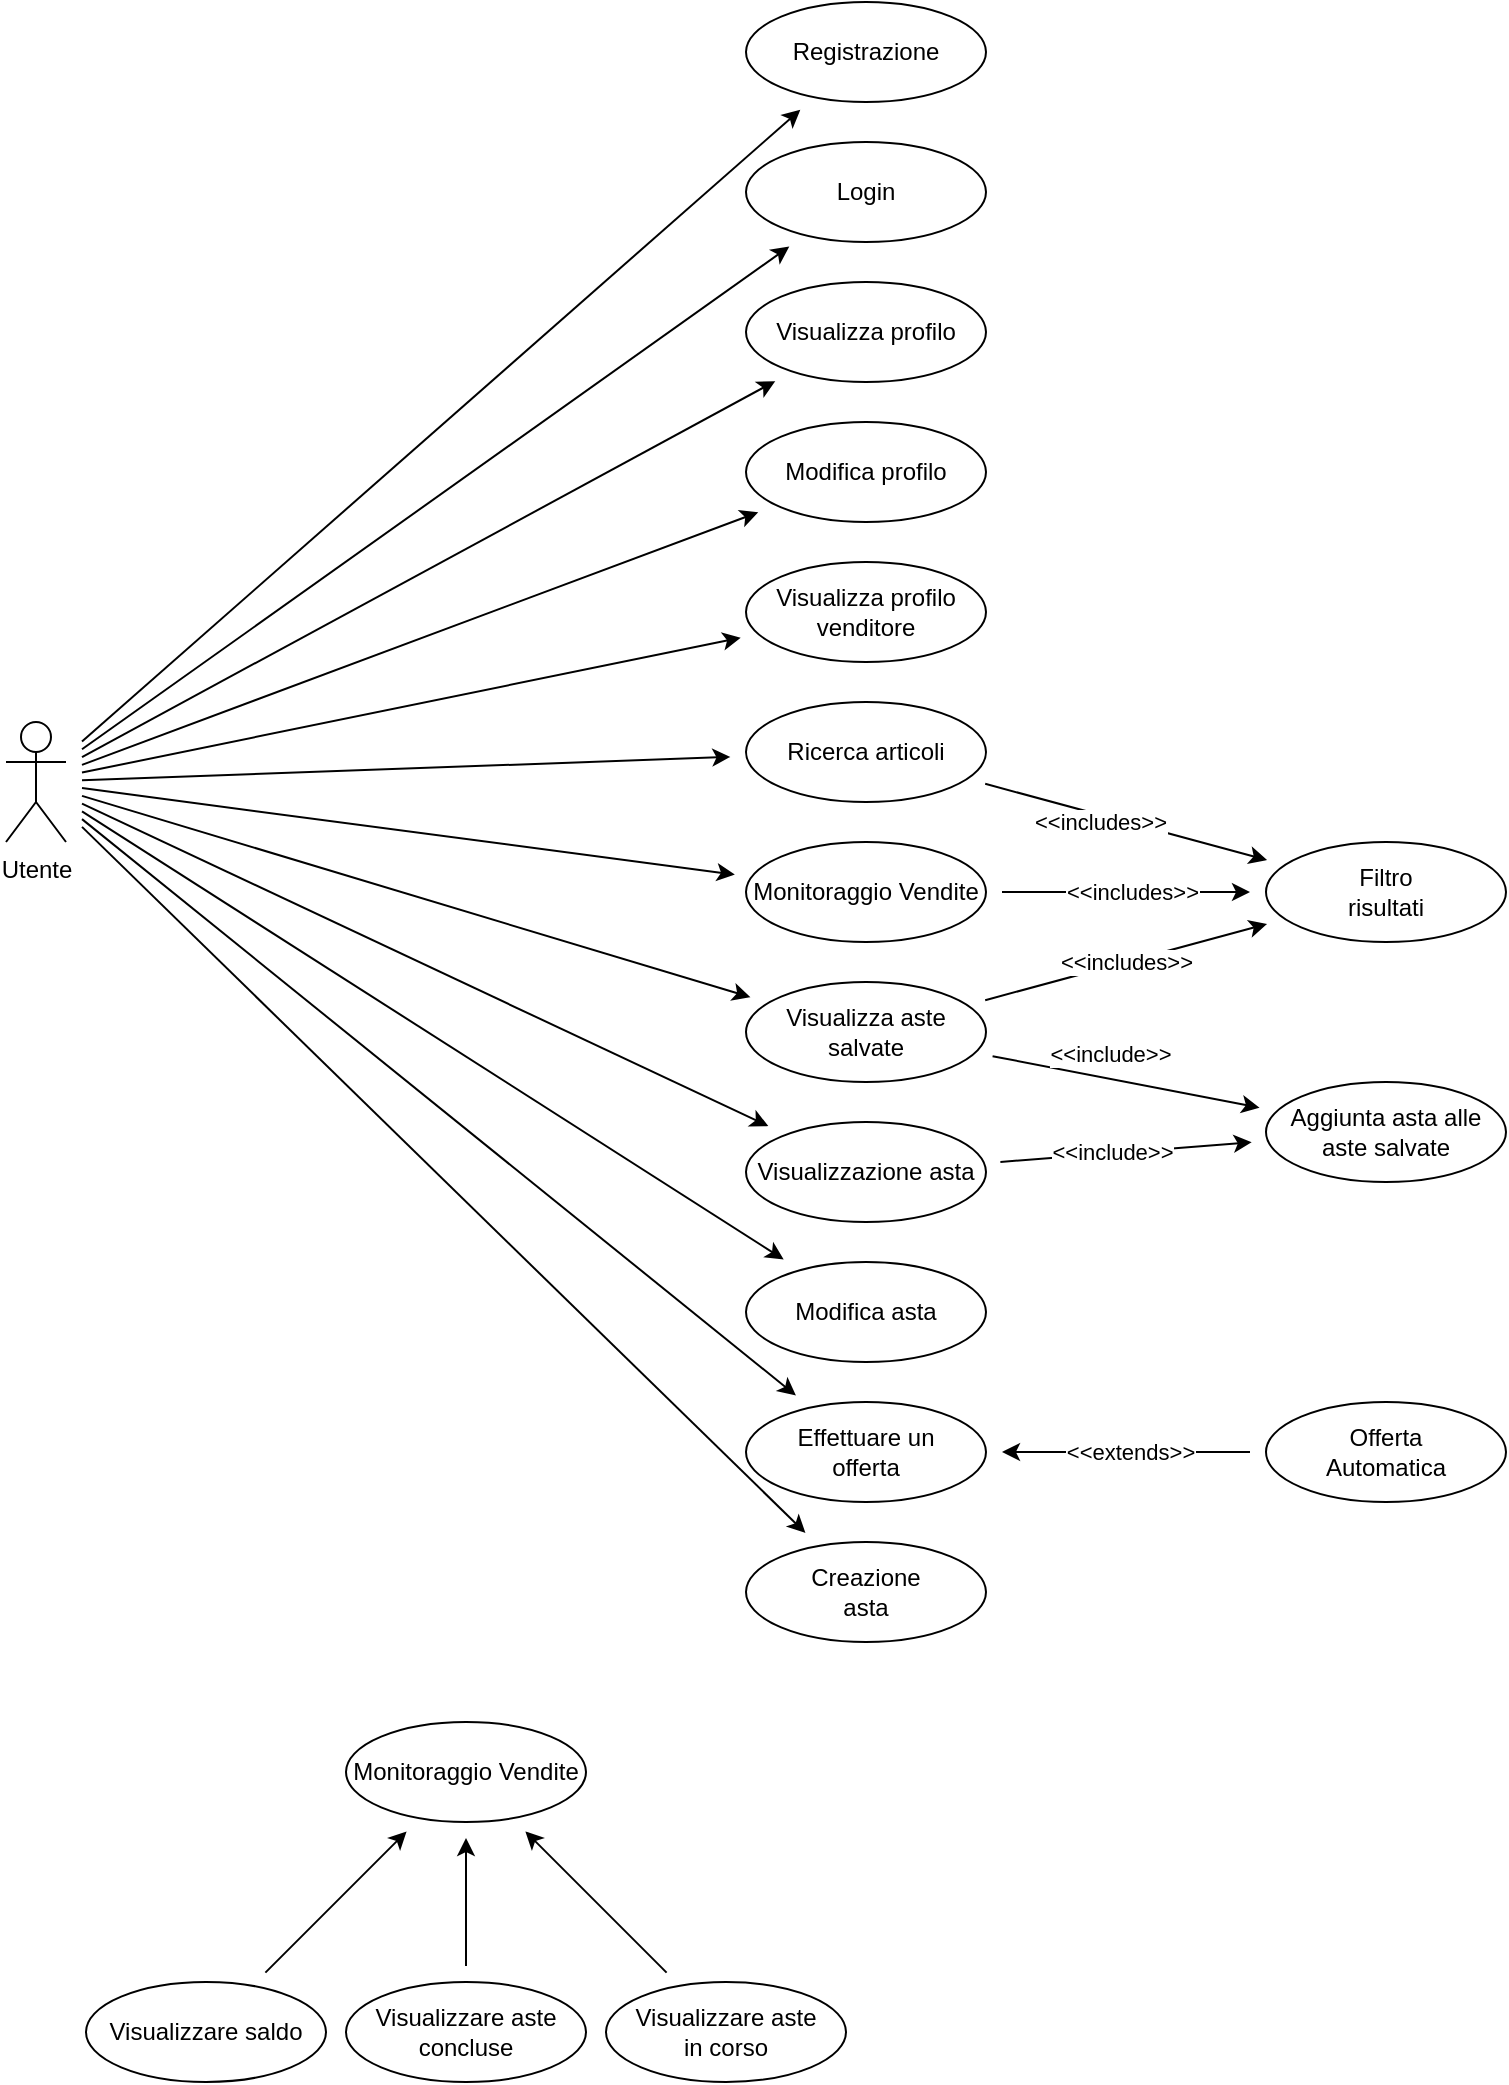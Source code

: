 <mxfile version="24.2.2" type="google">
  <diagram name="Page-1" id="b_zJH3Sg9wVDs8cVNdYo">
    <mxGraphModel grid="1" page="1" gridSize="10" guides="1" tooltips="1" connect="1" arrows="1" fold="1" pageScale="1" pageWidth="850" pageHeight="1100" math="0" shadow="0">
      <root>
        <mxCell id="0" />
        <mxCell id="1" parent="0" />
        <mxCell id="v-7fdCc3VSDNyAbIxO-M-3" style="rounded=0;orthogonalLoop=1;jettySize=auto;html=1;targetPerimeterSpacing=8;sourcePerimeterSpacing=8;" edge="1" parent="1" source="v-7fdCc3VSDNyAbIxO-M-1" target="v-7fdCc3VSDNyAbIxO-M-2">
          <mxGeometry relative="1" as="geometry" />
        </mxCell>
        <mxCell id="BVloae3xDj17n_l1J_KQ-1" style="edgeStyle=none;shape=connector;rounded=0;orthogonalLoop=1;jettySize=auto;html=1;labelBackgroundColor=default;strokeColor=default;align=center;verticalAlign=middle;fontFamily=Helvetica;fontSize=11;fontColor=default;endArrow=classic;sourcePerimeterSpacing=8;targetPerimeterSpacing=8;" edge="1" parent="1" source="v-7fdCc3VSDNyAbIxO-M-1" target="v-7fdCc3VSDNyAbIxO-M-4">
          <mxGeometry relative="1" as="geometry" />
        </mxCell>
        <mxCell id="BVloae3xDj17n_l1J_KQ-3" style="edgeStyle=none;shape=connector;rounded=0;orthogonalLoop=1;jettySize=auto;html=1;labelBackgroundColor=default;strokeColor=default;align=center;verticalAlign=middle;fontFamily=Helvetica;fontSize=11;fontColor=default;endArrow=classic;sourcePerimeterSpacing=8;targetPerimeterSpacing=8;" edge="1" parent="1" source="v-7fdCc3VSDNyAbIxO-M-1" target="v-7fdCc3VSDNyAbIxO-M-6">
          <mxGeometry relative="1" as="geometry" />
        </mxCell>
        <mxCell id="BVloae3xDj17n_l1J_KQ-4" style="edgeStyle=none;shape=connector;rounded=0;orthogonalLoop=1;jettySize=auto;html=1;labelBackgroundColor=default;strokeColor=default;align=center;verticalAlign=middle;fontFamily=Helvetica;fontSize=11;fontColor=default;endArrow=classic;sourcePerimeterSpacing=8;targetPerimeterSpacing=8;" edge="1" parent="1" source="v-7fdCc3VSDNyAbIxO-M-1" target="_Y4zRGpn23lwM58amZcz-3">
          <mxGeometry relative="1" as="geometry" />
        </mxCell>
        <mxCell id="BVloae3xDj17n_l1J_KQ-5" style="edgeStyle=none;shape=connector;rounded=0;orthogonalLoop=1;jettySize=auto;html=1;labelBackgroundColor=default;strokeColor=default;align=center;verticalAlign=middle;fontFamily=Helvetica;fontSize=11;fontColor=default;endArrow=classic;sourcePerimeterSpacing=8;targetPerimeterSpacing=8;" edge="1" parent="1" source="v-7fdCc3VSDNyAbIxO-M-1" target="_Y4zRGpn23lwM58amZcz-16">
          <mxGeometry relative="1" as="geometry" />
        </mxCell>
        <mxCell id="BVloae3xDj17n_l1J_KQ-8" style="edgeStyle=none;shape=connector;rounded=0;orthogonalLoop=1;jettySize=auto;html=1;labelBackgroundColor=default;strokeColor=default;align=center;verticalAlign=middle;fontFamily=Helvetica;fontSize=11;fontColor=default;endArrow=classic;sourcePerimeterSpacing=8;targetPerimeterSpacing=8;" edge="1" parent="1" source="v-7fdCc3VSDNyAbIxO-M-1" target="BVloae3xDj17n_l1J_KQ-6">
          <mxGeometry relative="1" as="geometry" />
        </mxCell>
        <mxCell id="BVloae3xDj17n_l1J_KQ-22" style="edgeStyle=none;shape=connector;rounded=0;orthogonalLoop=1;jettySize=auto;html=1;labelBackgroundColor=default;strokeColor=default;align=center;verticalAlign=middle;fontFamily=Helvetica;fontSize=11;fontColor=default;endArrow=classic;sourcePerimeterSpacing=8;targetPerimeterSpacing=8;" edge="1" parent="1" source="v-7fdCc3VSDNyAbIxO-M-1" target="_Y4zRGpn23lwM58amZcz-12">
          <mxGeometry relative="1" as="geometry" />
        </mxCell>
        <mxCell id="BVloae3xDj17n_l1J_KQ-24" style="edgeStyle=none;shape=connector;rounded=0;orthogonalLoop=1;jettySize=auto;html=1;labelBackgroundColor=default;strokeColor=default;align=center;verticalAlign=middle;fontFamily=Helvetica;fontSize=11;fontColor=default;endArrow=classic;sourcePerimeterSpacing=8;targetPerimeterSpacing=8;" edge="1" parent="1" source="v-7fdCc3VSDNyAbIxO-M-1" target="BVloae3xDj17n_l1J_KQ-23">
          <mxGeometry relative="1" as="geometry" />
        </mxCell>
        <mxCell id="xHKkMoLyGsw5ubgnT-hc-3" style="edgeStyle=none;rounded=0;orthogonalLoop=1;jettySize=auto;html=1;strokeColor=default;align=center;verticalAlign=middle;fontFamily=Helvetica;fontSize=11;fontColor=default;labelBackgroundColor=default;endArrow=classic;sourcePerimeterSpacing=8;targetPerimeterSpacing=8;" edge="1" parent="1" source="v-7fdCc3VSDNyAbIxO-M-1" target="xHKkMoLyGsw5ubgnT-hc-1">
          <mxGeometry relative="1" as="geometry" />
        </mxCell>
        <mxCell id="xHKkMoLyGsw5ubgnT-hc-5" style="edgeStyle=none;rounded=0;orthogonalLoop=1;jettySize=auto;html=1;strokeColor=default;align=center;verticalAlign=middle;fontFamily=Helvetica;fontSize=11;fontColor=default;labelBackgroundColor=default;endArrow=classic;sourcePerimeterSpacing=8;targetPerimeterSpacing=8;" edge="1" parent="1" source="v-7fdCc3VSDNyAbIxO-M-1" target="xHKkMoLyGsw5ubgnT-hc-4">
          <mxGeometry relative="1" as="geometry" />
        </mxCell>
        <mxCell id="xHKkMoLyGsw5ubgnT-hc-9" style="edgeStyle=none;rounded=0;orthogonalLoop=1;jettySize=auto;html=1;strokeColor=default;align=center;verticalAlign=middle;fontFamily=Helvetica;fontSize=11;fontColor=default;labelBackgroundColor=default;endArrow=classic;sourcePerimeterSpacing=8;targetPerimeterSpacing=8;" edge="1" parent="1" source="v-7fdCc3VSDNyAbIxO-M-1" target="xHKkMoLyGsw5ubgnT-hc-8">
          <mxGeometry relative="1" as="geometry" />
        </mxCell>
        <mxCell id="RWKme1ye9dwasMcwqmjX-3" style="edgeStyle=none;rounded=0;orthogonalLoop=1;jettySize=auto;html=1;strokeColor=default;align=center;verticalAlign=middle;fontFamily=Helvetica;fontSize=11;fontColor=default;labelBackgroundColor=default;endArrow=classic;sourcePerimeterSpacing=8;targetPerimeterSpacing=8;" edge="1" parent="1" source="v-7fdCc3VSDNyAbIxO-M-1" target="pUck2fZG8C2ryXCL0jZi-1">
          <mxGeometry relative="1" as="geometry" />
        </mxCell>
        <mxCell id="v-7fdCc3VSDNyAbIxO-M-1" value="Utente" style="shape=umlActor;verticalLabelPosition=bottom;verticalAlign=top;html=1;outlineConnect=0;" vertex="1" parent="1">
          <mxGeometry x="-10" y="400" width="30" height="60" as="geometry" />
        </mxCell>
        <mxCell id="v-7fdCc3VSDNyAbIxO-M-2" value="Registrazione" style="ellipse;whiteSpace=wrap;html=1;" vertex="1" parent="1">
          <mxGeometry x="360" y="40" width="120" height="50" as="geometry" />
        </mxCell>
        <mxCell id="v-7fdCc3VSDNyAbIxO-M-4" value="Login" style="ellipse;whiteSpace=wrap;html=1;" vertex="1" parent="1">
          <mxGeometry x="360" y="110" width="120" height="50" as="geometry" />
        </mxCell>
        <mxCell id="RWKme1ye9dwasMcwqmjX-4" style="edgeStyle=none;rounded=0;orthogonalLoop=1;jettySize=auto;html=1;strokeColor=default;align=center;verticalAlign=middle;fontFamily=Helvetica;fontSize=11;fontColor=default;labelBackgroundColor=default;endArrow=classic;sourcePerimeterSpacing=8;targetPerimeterSpacing=8;" edge="1" parent="1" source="v-7fdCc3VSDNyAbIxO-M-6" target="pUck2fZG8C2ryXCL0jZi-2">
          <mxGeometry relative="1" as="geometry" />
        </mxCell>
        <mxCell id="pUck2fZG8C2ryXCL0jZi-8" value="&amp;lt;&amp;lt;include&amp;gt;&amp;gt;" style="edgeLabel;html=1;align=center;verticalAlign=middle;resizable=0;points=[];fontFamily=Helvetica;fontSize=11;fontColor=default;labelBackgroundColor=default;" connectable="0" vertex="1" parent="RWKme1ye9dwasMcwqmjX-4">
          <mxGeometry x="-0.111" y="1" relative="1" as="geometry">
            <mxPoint as="offset" />
          </mxGeometry>
        </mxCell>
        <mxCell id="v-7fdCc3VSDNyAbIxO-M-6" value="Visualizzazione asta" style="ellipse;whiteSpace=wrap;html=1;" vertex="1" parent="1">
          <mxGeometry x="360" y="600" width="120" height="50" as="geometry" />
        </mxCell>
        <mxCell id="_Y4zRGpn23lwM58amZcz-3" value="Effettuare un &lt;br&gt;offerta" style="ellipse;whiteSpace=wrap;html=1;" vertex="1" parent="1">
          <mxGeometry x="360" y="740" width="120" height="50" as="geometry" />
        </mxCell>
        <mxCell id="BVloae3xDj17n_l1J_KQ-33" style="edgeStyle=none;shape=connector;rounded=0;orthogonalLoop=1;jettySize=auto;html=1;labelBackgroundColor=default;strokeColor=default;align=center;verticalAlign=middle;fontFamily=Helvetica;fontSize=11;fontColor=default;endArrow=classic;sourcePerimeterSpacing=8;targetPerimeterSpacing=8;" edge="1" parent="1" source="_Y4zRGpn23lwM58amZcz-12" target="_Y4zRGpn23lwM58amZcz-15">
          <mxGeometry relative="1" as="geometry" />
        </mxCell>
        <mxCell id="BVloae3xDj17n_l1J_KQ-34" value="&amp;lt;&amp;lt;includes&amp;gt;&amp;gt;" style="edgeLabel;html=1;align=center;verticalAlign=middle;resizable=0;points=[];fontSize=11;fontFamily=Helvetica;fontColor=default;" connectable="0" vertex="1" parent="BVloae3xDj17n_l1J_KQ-33">
          <mxGeometry x="-0.174" y="-3" relative="1" as="geometry">
            <mxPoint as="offset" />
          </mxGeometry>
        </mxCell>
        <mxCell id="_Y4zRGpn23lwM58amZcz-12" value="Ricerca articoli" style="ellipse;whiteSpace=wrap;html=1;" vertex="1" parent="1">
          <mxGeometry x="360" y="390" width="120" height="50" as="geometry" />
        </mxCell>
        <mxCell id="_Y4zRGpn23lwM58amZcz-15" value="Filtro&lt;br&gt;risultati" style="ellipse;whiteSpace=wrap;html=1;" vertex="1" parent="1">
          <mxGeometry x="620" y="460" width="120" height="50" as="geometry" />
        </mxCell>
        <mxCell id="_Y4zRGpn23lwM58amZcz-16" value="Creazione&lt;br&gt;asta" style="ellipse;whiteSpace=wrap;html=1;" vertex="1" parent="1">
          <mxGeometry x="360" y="810" width="120" height="50" as="geometry" />
        </mxCell>
        <mxCell id="pUck2fZG8C2ryXCL0jZi-5" style="edgeStyle=none;rounded=0;orthogonalLoop=1;jettySize=auto;html=1;strokeColor=default;align=center;verticalAlign=middle;fontFamily=Helvetica;fontSize=11;fontColor=default;labelBackgroundColor=default;endArrow=classic;sourcePerimeterSpacing=8;targetPerimeterSpacing=8;" edge="1" parent="1" source="V8iu3NMJcIfSDHMfTlM--4" target="_Y4zRGpn23lwM58amZcz-3">
          <mxGeometry relative="1" as="geometry" />
        </mxCell>
        <mxCell id="pUck2fZG8C2ryXCL0jZi-7" value="&amp;lt;&amp;lt;extends&amp;gt;&amp;gt;" style="edgeLabel;html=1;align=center;verticalAlign=middle;resizable=0;points=[];fontFamily=Helvetica;fontSize=11;fontColor=default;labelBackgroundColor=default;" connectable="0" vertex="1" parent="pUck2fZG8C2ryXCL0jZi-5">
          <mxGeometry x="-0.154" y="1" relative="1" as="geometry">
            <mxPoint x="-8" y="-1" as="offset" />
          </mxGeometry>
        </mxCell>
        <mxCell id="V8iu3NMJcIfSDHMfTlM--4" value="Offerta&lt;br&gt;Automatica" style="ellipse;whiteSpace=wrap;html=1;" vertex="1" parent="1">
          <mxGeometry x="620" y="740" width="120" height="50" as="geometry" />
        </mxCell>
        <mxCell id="9Fo_kt0ZILC8bcLMkkAb-26" style="edgeStyle=none;rounded=0;orthogonalLoop=1;jettySize=auto;html=1;strokeColor=default;align=center;verticalAlign=middle;fontFamily=Helvetica;fontSize=11;fontColor=default;labelBackgroundColor=default;endArrow=classic;sourcePerimeterSpacing=8;targetPerimeterSpacing=8;" edge="1" parent="1" source="BVloae3xDj17n_l1J_KQ-6" target="_Y4zRGpn23lwM58amZcz-15">
          <mxGeometry relative="1" as="geometry" />
        </mxCell>
        <mxCell id="BVloae3xDj17n_l1J_KQ-36" value="&amp;lt;&amp;lt;includes&amp;gt;&amp;gt;" style="edgeLabel;html=1;align=center;verticalAlign=middle;resizable=0;points=[];fontSize=11;fontFamily=Helvetica;fontColor=default;" connectable="0" vertex="1" parent="9Fo_kt0ZILC8bcLMkkAb-26">
          <mxGeometry x="0.042" relative="1" as="geometry">
            <mxPoint as="offset" />
          </mxGeometry>
        </mxCell>
        <mxCell id="BVloae3xDj17n_l1J_KQ-6" value="Monitoraggio Vendite" style="ellipse;whiteSpace=wrap;html=1;" vertex="1" parent="1">
          <mxGeometry x="360" y="460" width="120" height="50" as="geometry" />
        </mxCell>
        <mxCell id="9Fo_kt0ZILC8bcLMkkAb-8" value="Monitoraggio Vendite" style="ellipse;whiteSpace=wrap;html=1;" vertex="1" parent="1">
          <mxGeometry x="160" y="900" width="120" height="50" as="geometry" />
        </mxCell>
        <mxCell id="9Fo_kt0ZILC8bcLMkkAb-25" style="edgeStyle=none;rounded=0;orthogonalLoop=1;jettySize=auto;html=1;strokeColor=default;align=center;verticalAlign=middle;fontFamily=Helvetica;fontSize=11;fontColor=default;labelBackgroundColor=default;endArrow=classic;sourcePerimeterSpacing=8;targetPerimeterSpacing=8;" edge="1" parent="1" source="9Fo_kt0ZILC8bcLMkkAb-9" target="9Fo_kt0ZILC8bcLMkkAb-8">
          <mxGeometry relative="1" as="geometry" />
        </mxCell>
        <mxCell id="9Fo_kt0ZILC8bcLMkkAb-9" value="Visualizzare aste&lt;br&gt;concluse" style="ellipse;whiteSpace=wrap;html=1;" vertex="1" parent="1">
          <mxGeometry x="160" y="1030" width="120" height="50" as="geometry" />
        </mxCell>
        <mxCell id="9Fo_kt0ZILC8bcLMkkAb-24" style="edgeStyle=none;rounded=0;orthogonalLoop=1;jettySize=auto;html=1;strokeColor=default;align=center;verticalAlign=middle;fontFamily=Helvetica;fontSize=11;fontColor=default;labelBackgroundColor=default;endArrow=classic;sourcePerimeterSpacing=8;targetPerimeterSpacing=8;" edge="1" parent="1" source="V8iu3NMJcIfSDHMfTlM--5" target="9Fo_kt0ZILC8bcLMkkAb-8">
          <mxGeometry relative="1" as="geometry" />
        </mxCell>
        <mxCell id="V8iu3NMJcIfSDHMfTlM--5" value="Visualizzare aste&lt;br&gt;in corso" style="ellipse;whiteSpace=wrap;html=1;" vertex="1" parent="1">
          <mxGeometry x="290" y="1030" width="120" height="50" as="geometry" />
        </mxCell>
        <mxCell id="9Fo_kt0ZILC8bcLMkkAb-23" style="edgeStyle=none;rounded=0;orthogonalLoop=1;jettySize=auto;html=1;strokeColor=default;align=center;verticalAlign=middle;fontFamily=Helvetica;fontSize=11;fontColor=default;labelBackgroundColor=default;endArrow=classic;sourcePerimeterSpacing=8;targetPerimeterSpacing=8;" edge="1" parent="1" source="9Fo_kt0ZILC8bcLMkkAb-10" target="9Fo_kt0ZILC8bcLMkkAb-8">
          <mxGeometry relative="1" as="geometry" />
        </mxCell>
        <mxCell id="9Fo_kt0ZILC8bcLMkkAb-10" value="Visualizzare saldo" style="ellipse;whiteSpace=wrap;html=1;" vertex="1" parent="1">
          <mxGeometry x="30" y="1030" width="120" height="50" as="geometry" />
        </mxCell>
        <mxCell id="BVloae3xDj17n_l1J_KQ-23" value="Modifica asta" style="ellipse;whiteSpace=wrap;html=1;" vertex="1" parent="1">
          <mxGeometry x="360" y="670" width="120" height="50" as="geometry" />
        </mxCell>
        <mxCell id="xHKkMoLyGsw5ubgnT-hc-1" value="Visualizza profilo" style="ellipse;whiteSpace=wrap;html=1;" vertex="1" parent="1">
          <mxGeometry x="360" y="180" width="120" height="50" as="geometry" />
        </mxCell>
        <mxCell id="xHKkMoLyGsw5ubgnT-hc-4" value="Modifica profilo" style="ellipse;whiteSpace=wrap;html=1;" vertex="1" parent="1">
          <mxGeometry x="360" y="250" width="120" height="50" as="geometry" />
        </mxCell>
        <mxCell id="xHKkMoLyGsw5ubgnT-hc-8" value="Visualizza profilo venditore" style="ellipse;whiteSpace=wrap;html=1;" vertex="1" parent="1">
          <mxGeometry x="360" y="320" width="120" height="50" as="geometry" />
        </mxCell>
        <mxCell id="RWKme1ye9dwasMcwqmjX-5" style="edgeStyle=none;rounded=0;orthogonalLoop=1;jettySize=auto;html=1;strokeColor=default;align=center;verticalAlign=middle;fontFamily=Helvetica;fontSize=11;fontColor=default;labelBackgroundColor=default;endArrow=classic;sourcePerimeterSpacing=8;targetPerimeterSpacing=8;" edge="1" parent="1" source="pUck2fZG8C2ryXCL0jZi-1" target="pUck2fZG8C2ryXCL0jZi-2">
          <mxGeometry relative="1" as="geometry" />
        </mxCell>
        <mxCell id="pUck2fZG8C2ryXCL0jZi-9" value="&amp;lt;&amp;lt;include&amp;gt;&amp;gt;" style="edgeLabel;html=1;align=center;verticalAlign=middle;resizable=0;points=[];fontFamily=Helvetica;fontSize=11;fontColor=default;labelBackgroundColor=default;" connectable="0" vertex="1" parent="RWKme1ye9dwasMcwqmjX-5">
          <mxGeometry x="-0.312" y="3" relative="1" as="geometry">
            <mxPoint x="12" y="-7" as="offset" />
          </mxGeometry>
        </mxCell>
        <mxCell id="pUck2fZG8C2ryXCL0jZi-10" value="&amp;lt;&amp;lt;includes&amp;gt;&amp;gt;" style="edgeStyle=none;rounded=0;orthogonalLoop=1;jettySize=auto;html=1;strokeColor=default;align=center;verticalAlign=middle;fontFamily=Helvetica;fontSize=11;fontColor=default;labelBackgroundColor=default;endArrow=classic;sourcePerimeterSpacing=8;targetPerimeterSpacing=8;" edge="1" parent="1" source="pUck2fZG8C2ryXCL0jZi-1" target="_Y4zRGpn23lwM58amZcz-15">
          <mxGeometry relative="1" as="geometry" />
        </mxCell>
        <mxCell id="pUck2fZG8C2ryXCL0jZi-1" value="Visualizza aste salvate" style="ellipse;whiteSpace=wrap;html=1;" vertex="1" parent="1">
          <mxGeometry x="360" y="530" width="120" height="50" as="geometry" />
        </mxCell>
        <mxCell id="pUck2fZG8C2ryXCL0jZi-2" value="Aggiunta asta alle aste salvate" style="ellipse;whiteSpace=wrap;html=1;" vertex="1" parent="1">
          <mxGeometry x="620" y="580" width="120" height="50" as="geometry" />
        </mxCell>
      </root>
    </mxGraphModel>
  </diagram>
</mxfile>
